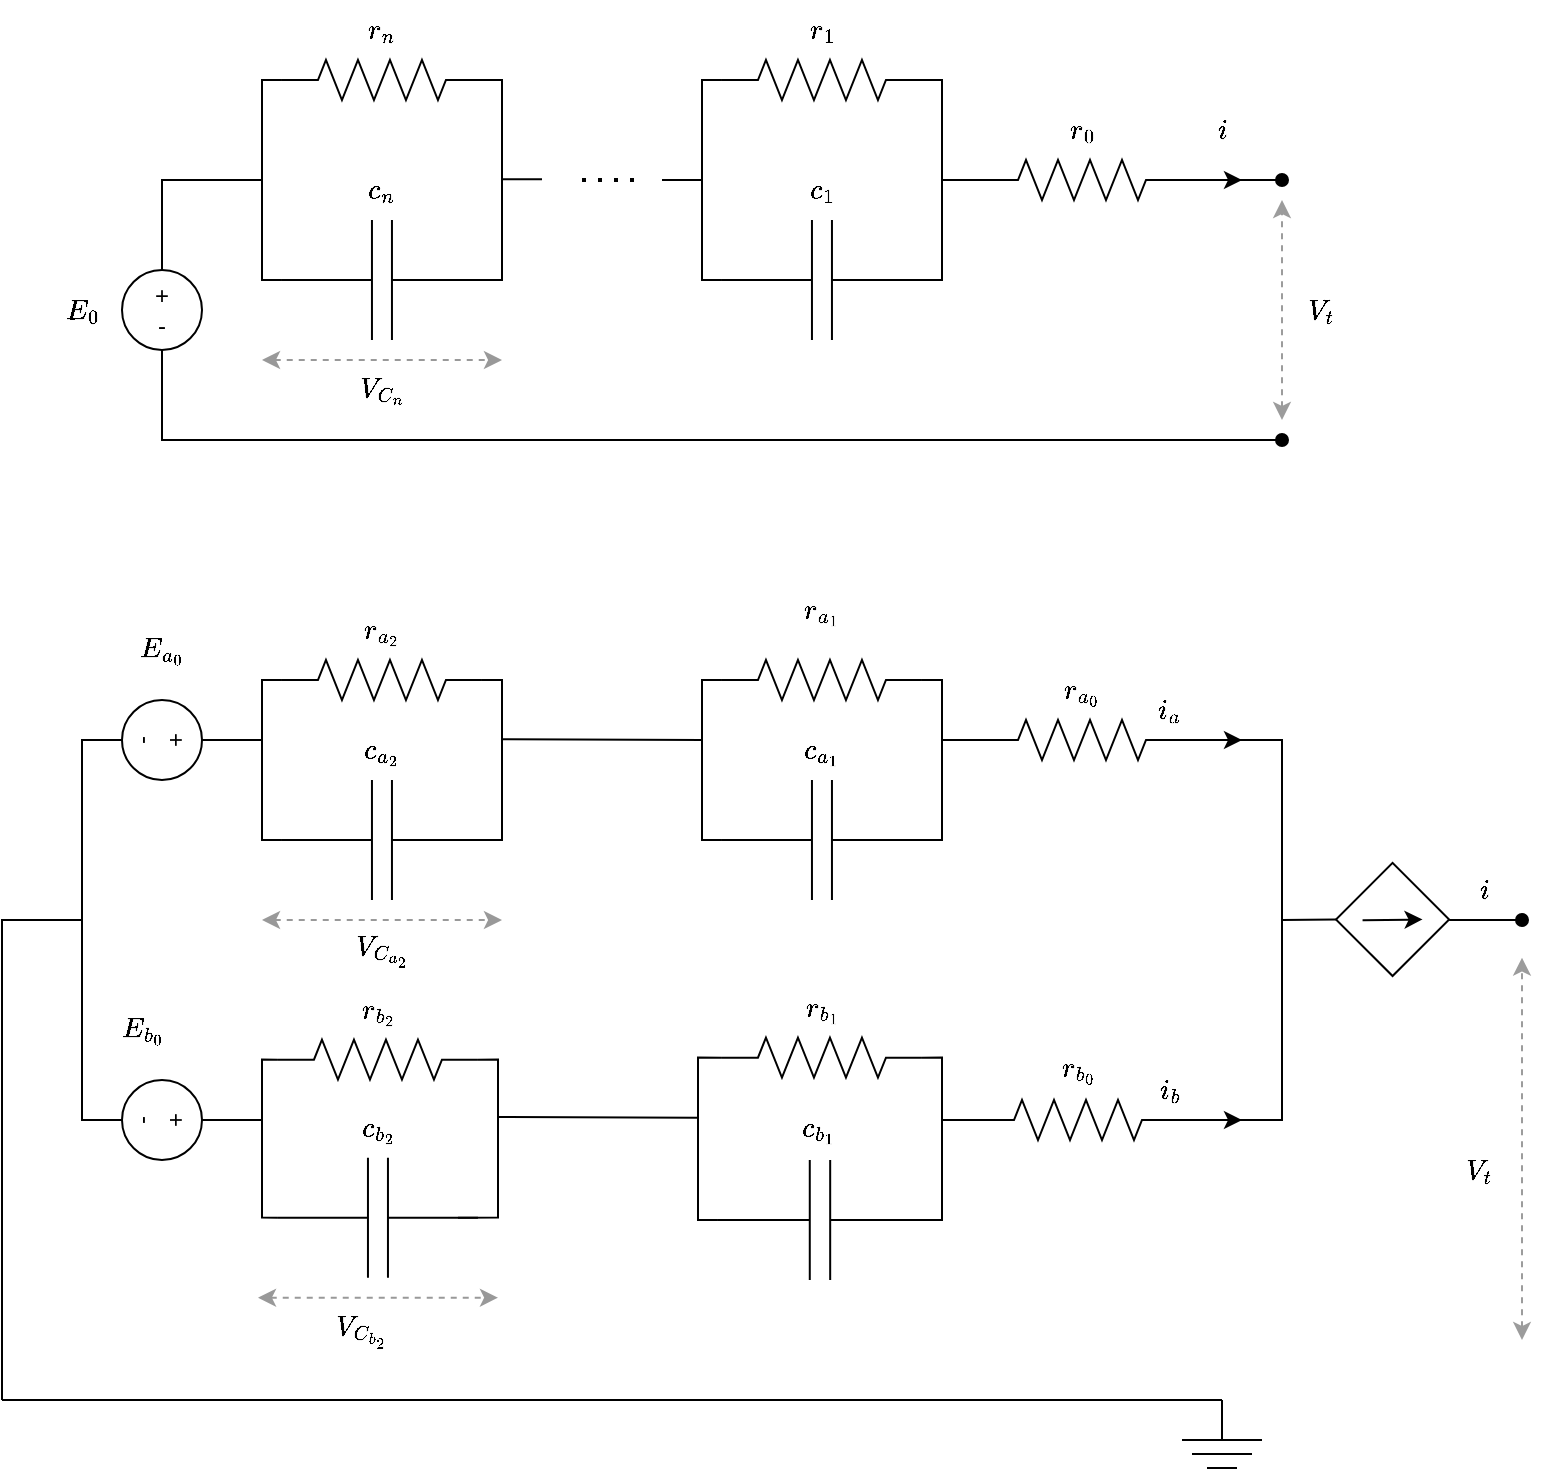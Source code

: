 <mxfile version="26.1.3">
  <diagram name="Page-1" id="DlUGKKBEpujL7akSqH-c">
    <mxGraphModel dx="984" dy="624" grid="1" gridSize="10" guides="1" tooltips="1" connect="1" arrows="1" fold="1" page="1" pageScale="1" pageWidth="850" pageHeight="1100" math="1" shadow="0">
      <root>
        <mxCell id="0" />
        <mxCell id="1" parent="0" />
        <mxCell id="ILipK6pUstItX-LzdFIn-20" style="edgeStyle=orthogonalEdgeStyle;rounded=0;orthogonalLoop=1;jettySize=auto;html=1;exitX=0;exitY=0.5;exitDx=0;exitDy=0;exitPerimeter=0;endArrow=none;startFill=0;" parent="1" source="ILipK6pUstItX-LzdFIn-1" edge="1">
          <mxGeometry relative="1" as="geometry">
            <mxPoint x="510" y="110.14" as="targetPoint" />
          </mxGeometry>
        </mxCell>
        <mxCell id="MSCoQmtM2xvOpEuUudS3-13" style="edgeStyle=orthogonalEdgeStyle;rounded=0;orthogonalLoop=1;jettySize=auto;html=1;exitX=1;exitY=0.5;exitDx=0;exitDy=0;exitPerimeter=0;" parent="1" source="ILipK6pUstItX-LzdFIn-1" edge="1">
          <mxGeometry relative="1" as="geometry">
            <mxPoint x="660.0" y="109.778" as="targetPoint" />
          </mxGeometry>
        </mxCell>
        <mxCell id="ILipK6pUstItX-LzdFIn-1" value="" style="pointerEvents=1;verticalLabelPosition=bottom;shadow=0;dashed=0;align=center;html=1;verticalAlign=top;shape=mxgraph.electrical.resistors.resistor_2;" parent="1" vertex="1">
          <mxGeometry x="530" y="100" width="100" height="20" as="geometry" />
        </mxCell>
        <mxCell id="ILipK6pUstItX-LzdFIn-12" style="edgeStyle=orthogonalEdgeStyle;rounded=0;orthogonalLoop=1;jettySize=auto;html=1;endArrow=none;startFill=0;" parent="1" edge="1">
          <mxGeometry relative="1" as="geometry">
            <mxPoint x="270" y="160.0" as="targetPoint" />
            <mxPoint x="270" y="60" as="sourcePoint" />
            <Array as="points">
              <mxPoint x="290" y="60" />
              <mxPoint x="290" y="160" />
            </Array>
          </mxGeometry>
        </mxCell>
        <mxCell id="ILipK6pUstItX-LzdFIn-2" value="" style="pointerEvents=1;verticalLabelPosition=bottom;shadow=0;dashed=0;align=center;html=1;verticalAlign=top;shape=mxgraph.electrical.resistors.resistor_2;fontStyle=2;direction=west;" parent="1" vertex="1">
          <mxGeometry x="179.98" y="50" width="100" height="20" as="geometry" />
        </mxCell>
        <mxCell id="ILipK6pUstItX-LzdFIn-3" value="" style="pointerEvents=1;verticalLabelPosition=bottom;shadow=0;dashed=0;align=center;html=1;verticalAlign=top;shape=mxgraph.electrical.capacitors.capacitor_1;" parent="1" vertex="1">
          <mxGeometry x="179.98" y="130" width="100" height="60" as="geometry" />
        </mxCell>
        <mxCell id="ILipK6pUstItX-LzdFIn-7" style="edgeStyle=orthogonalEdgeStyle;rounded=0;orthogonalLoop=1;jettySize=auto;html=1;exitX=0;exitY=0.5;exitDx=0;exitDy=0;exitPerimeter=0;entryX=1;entryY=0.5;entryDx=0;entryDy=0;entryPerimeter=0;endArrow=none;startFill=0;" parent="1" source="ILipK6pUstItX-LzdFIn-3" target="ILipK6pUstItX-LzdFIn-2" edge="1">
          <mxGeometry relative="1" as="geometry">
            <Array as="points">
              <mxPoint x="170" y="160" />
              <mxPoint x="170" y="60" />
            </Array>
          </mxGeometry>
        </mxCell>
        <mxCell id="ILipK6pUstItX-LzdFIn-11" value="" style="endArrow=none;dashed=1;html=1;dashPattern=1 3;strokeWidth=2;rounded=0;" parent="1" edge="1">
          <mxGeometry width="50" height="50" relative="1" as="geometry">
            <mxPoint x="330" y="110" as="sourcePoint" />
            <mxPoint x="360" y="110" as="targetPoint" />
          </mxGeometry>
        </mxCell>
        <mxCell id="ILipK6pUstItX-LzdFIn-13" value="" style="endArrow=none;html=1;rounded=0;" parent="1" edge="1">
          <mxGeometry width="50" height="50" relative="1" as="geometry">
            <mxPoint x="290" y="109.65" as="sourcePoint" />
            <mxPoint x="310" y="109.65" as="targetPoint" />
          </mxGeometry>
        </mxCell>
        <mxCell id="ILipK6pUstItX-LzdFIn-14" style="edgeStyle=orthogonalEdgeStyle;rounded=0;orthogonalLoop=1;jettySize=auto;html=1;endArrow=none;startFill=0;" parent="1" edge="1">
          <mxGeometry relative="1" as="geometry">
            <mxPoint x="490" y="160.0" as="targetPoint" />
            <mxPoint x="490" y="60" as="sourcePoint" />
            <Array as="points">
              <mxPoint x="510" y="60" />
              <mxPoint x="510" y="160" />
            </Array>
          </mxGeometry>
        </mxCell>
        <mxCell id="ILipK6pUstItX-LzdFIn-15" value="" style="pointerEvents=1;verticalLabelPosition=bottom;shadow=0;dashed=0;align=center;html=1;verticalAlign=top;shape=mxgraph.electrical.resistors.resistor_2;fontStyle=2;direction=west;" parent="1" vertex="1">
          <mxGeometry x="399.98" y="50" width="100" height="20" as="geometry" />
        </mxCell>
        <mxCell id="ILipK6pUstItX-LzdFIn-16" value="" style="pointerEvents=1;verticalLabelPosition=bottom;shadow=0;dashed=0;align=center;html=1;verticalAlign=top;shape=mxgraph.electrical.capacitors.capacitor_1;" parent="1" vertex="1">
          <mxGeometry x="399.98" y="130" width="100" height="60" as="geometry" />
        </mxCell>
        <mxCell id="ILipK6pUstItX-LzdFIn-17" style="edgeStyle=orthogonalEdgeStyle;rounded=0;orthogonalLoop=1;jettySize=auto;html=1;exitX=0;exitY=0.5;exitDx=0;exitDy=0;exitPerimeter=0;entryX=1;entryY=0.5;entryDx=0;entryDy=0;entryPerimeter=0;endArrow=none;startFill=0;" parent="1" source="ILipK6pUstItX-LzdFIn-16" target="ILipK6pUstItX-LzdFIn-15" edge="1">
          <mxGeometry relative="1" as="geometry">
            <Array as="points">
              <mxPoint x="390" y="160" />
              <mxPoint x="390" y="60" />
            </Array>
          </mxGeometry>
        </mxCell>
        <mxCell id="ILipK6pUstItX-LzdFIn-19" value="" style="endArrow=none;html=1;rounded=0;" parent="1" edge="1">
          <mxGeometry width="50" height="50" relative="1" as="geometry">
            <mxPoint x="370" y="110" as="sourcePoint" />
            <mxPoint x="390" y="110" as="targetPoint" />
          </mxGeometry>
        </mxCell>
        <mxCell id="MSCoQmtM2xvOpEuUudS3-4" value="$$r_n$$" style="text;html=1;align=center;verticalAlign=middle;whiteSpace=wrap;rounded=0;" parent="1" vertex="1">
          <mxGeometry x="199.98" y="20" width="60" height="30" as="geometry" />
        </mxCell>
        <mxCell id="MSCoQmtM2xvOpEuUudS3-5" value="$$c_n$$" style="text;html=1;align=center;verticalAlign=middle;whiteSpace=wrap;rounded=0;" parent="1" vertex="1">
          <mxGeometry x="199.98" y="100" width="60" height="30" as="geometry" />
        </mxCell>
        <mxCell id="MSCoQmtM2xvOpEuUudS3-6" value="$$r_1$$" style="text;html=1;align=center;verticalAlign=middle;whiteSpace=wrap;rounded=0;" parent="1" vertex="1">
          <mxGeometry x="419.98" y="20" width="60" height="30" as="geometry" />
        </mxCell>
        <mxCell id="MSCoQmtM2xvOpEuUudS3-7" value="$$c_1$$" style="text;html=1;align=center;verticalAlign=middle;whiteSpace=wrap;rounded=0;" parent="1" vertex="1">
          <mxGeometry x="419.98" y="100" width="60" height="30" as="geometry" />
        </mxCell>
        <mxCell id="MSCoQmtM2xvOpEuUudS3-8" value="$$r_0$$" style="text;html=1;align=center;verticalAlign=middle;whiteSpace=wrap;rounded=0;" parent="1" vertex="1">
          <mxGeometry x="550" y="70" width="60" height="30" as="geometry" />
        </mxCell>
        <mxCell id="MSCoQmtM2xvOpEuUudS3-9" style="rounded=0;orthogonalLoop=1;jettySize=auto;html=1;endArrow=none;startFill=1;entryX=1;entryY=0.5;entryDx=0;entryDy=0;entryPerimeter=0;startArrow=oval;" parent="1" target="ILipK6pUstItX-LzdFIn-1" edge="1">
          <mxGeometry relative="1" as="geometry">
            <mxPoint x="520" y="120.14" as="targetPoint" />
            <mxPoint x="680" y="110" as="sourcePoint" />
          </mxGeometry>
        </mxCell>
        <mxCell id="MSCoQmtM2xvOpEuUudS3-10" value="" style="endArrow=oval;html=1;rounded=0;endFill=1;exitX=0.5;exitY=1;exitDx=0;exitDy=0;" parent="1" source="MSCoQmtM2xvOpEuUudS3-16" edge="1">
          <mxGeometry width="50" height="50" relative="1" as="geometry">
            <mxPoint x="120" y="200" as="sourcePoint" />
            <mxPoint x="680" y="240" as="targetPoint" />
            <Array as="points">
              <mxPoint x="120" y="210" />
              <mxPoint x="120" y="240" />
              <mxPoint x="150" y="240" />
            </Array>
          </mxGeometry>
        </mxCell>
        <mxCell id="MSCoQmtM2xvOpEuUudS3-11" value="" style="endArrow=classic;startArrow=classic;html=1;rounded=0;dashed=1;strokeColor=#9C9C9C;" parent="1" edge="1">
          <mxGeometry width="50" height="50" relative="1" as="geometry">
            <mxPoint x="680" y="230" as="sourcePoint" />
            <mxPoint x="680" y="120" as="targetPoint" />
          </mxGeometry>
        </mxCell>
        <mxCell id="MSCoQmtM2xvOpEuUudS3-12" value="$$V_t$$" style="text;html=1;align=center;verticalAlign=middle;whiteSpace=wrap;rounded=0;" parent="1" vertex="1">
          <mxGeometry x="670" y="160" width="60" height="30" as="geometry" />
        </mxCell>
        <mxCell id="MSCoQmtM2xvOpEuUudS3-14" value="$$i$$" style="text;html=1;align=center;verticalAlign=middle;whiteSpace=wrap;rounded=0;" parent="1" vertex="1">
          <mxGeometry x="620" y="70" width="60" height="30" as="geometry" />
        </mxCell>
        <mxCell id="MSCoQmtM2xvOpEuUudS3-17" style="edgeStyle=orthogonalEdgeStyle;rounded=0;orthogonalLoop=1;jettySize=auto;html=1;exitX=0.5;exitY=0;exitDx=0;exitDy=0;endArrow=none;startFill=0;" parent="1" source="MSCoQmtM2xvOpEuUudS3-16" edge="1">
          <mxGeometry relative="1" as="geometry">
            <mxPoint x="170" y="110" as="targetPoint" />
            <Array as="points">
              <mxPoint x="120" y="110" />
              <mxPoint x="170" y="110" />
            </Array>
          </mxGeometry>
        </mxCell>
        <mxCell id="MSCoQmtM2xvOpEuUudS3-16" value="+&lt;div&gt;-&lt;/div&gt;" style="ellipse;whiteSpace=wrap;html=1;aspect=fixed;fillColor=none;" parent="1" vertex="1">
          <mxGeometry x="100" y="155" width="40" height="40" as="geometry" />
        </mxCell>
        <mxCell id="MSCoQmtM2xvOpEuUudS3-18" value="$$E_0$$" style="text;html=1;align=center;verticalAlign=middle;whiteSpace=wrap;rounded=0;" parent="1" vertex="1">
          <mxGeometry x="50.0" y="160" width="60" height="30" as="geometry" />
        </mxCell>
        <mxCell id="MSCoQmtM2xvOpEuUudS3-19" value="" style="endArrow=classic;startArrow=classic;html=1;rounded=0;strokeColor=#999999;dashed=1;" parent="1" edge="1">
          <mxGeometry width="50" height="50" relative="1" as="geometry">
            <mxPoint x="170" y="200" as="sourcePoint" />
            <mxPoint x="290" y="200" as="targetPoint" />
          </mxGeometry>
        </mxCell>
        <mxCell id="MSCoQmtM2xvOpEuUudS3-20" value="$$V_{C_n}$$" style="text;html=1;align=center;verticalAlign=middle;whiteSpace=wrap;rounded=0;" parent="1" vertex="1">
          <mxGeometry x="199.98" y="200" width="60" height="30" as="geometry" />
        </mxCell>
        <mxCell id="lmwsKECggC40sytSbWI2-1" style="edgeStyle=orthogonalEdgeStyle;rounded=0;orthogonalLoop=1;jettySize=auto;html=1;exitX=0;exitY=0.5;exitDx=0;exitDy=0;exitPerimeter=0;endArrow=none;startFill=0;" edge="1" parent="1" source="lmwsKECggC40sytSbWI2-3">
          <mxGeometry relative="1" as="geometry">
            <mxPoint x="510" y="390.14" as="targetPoint" />
          </mxGeometry>
        </mxCell>
        <mxCell id="lmwsKECggC40sytSbWI2-2" style="edgeStyle=orthogonalEdgeStyle;rounded=0;orthogonalLoop=1;jettySize=auto;html=1;exitX=1;exitY=0.5;exitDx=0;exitDy=0;exitPerimeter=0;" edge="1" parent="1" source="lmwsKECggC40sytSbWI2-3">
          <mxGeometry relative="1" as="geometry">
            <mxPoint x="660.0" y="389.778" as="targetPoint" />
          </mxGeometry>
        </mxCell>
        <mxCell id="lmwsKECggC40sytSbWI2-3" value="" style="pointerEvents=1;verticalLabelPosition=bottom;shadow=0;dashed=0;align=center;html=1;verticalAlign=top;shape=mxgraph.electrical.resistors.resistor_2;" vertex="1" parent="1">
          <mxGeometry x="530" y="380" width="100" height="20" as="geometry" />
        </mxCell>
        <mxCell id="lmwsKECggC40sytSbWI2-4" style="edgeStyle=orthogonalEdgeStyle;rounded=0;orthogonalLoop=1;jettySize=auto;html=1;endArrow=none;startFill=0;exitX=0;exitY=0.5;exitDx=0;exitDy=0;exitPerimeter=0;" edge="1" parent="1" source="lmwsKECggC40sytSbWI2-5">
          <mxGeometry relative="1" as="geometry">
            <mxPoint x="270" y="440.0" as="targetPoint" />
            <mxPoint x="270" y="340" as="sourcePoint" />
            <Array as="points">
              <mxPoint x="290" y="360" />
              <mxPoint x="290" y="440" />
            </Array>
          </mxGeometry>
        </mxCell>
        <mxCell id="lmwsKECggC40sytSbWI2-5" value="" style="pointerEvents=1;verticalLabelPosition=bottom;shadow=0;dashed=0;align=center;html=1;verticalAlign=top;shape=mxgraph.electrical.resistors.resistor_2;fontStyle=2;direction=west;" vertex="1" parent="1">
          <mxGeometry x="179.98" y="350" width="100" height="20" as="geometry" />
        </mxCell>
        <mxCell id="lmwsKECggC40sytSbWI2-6" value="" style="pointerEvents=1;verticalLabelPosition=bottom;shadow=0;dashed=0;align=center;html=1;verticalAlign=top;shape=mxgraph.electrical.capacitors.capacitor_1;" vertex="1" parent="1">
          <mxGeometry x="179.98" y="410" width="100" height="60" as="geometry" />
        </mxCell>
        <mxCell id="lmwsKECggC40sytSbWI2-7" style="edgeStyle=orthogonalEdgeStyle;rounded=0;orthogonalLoop=1;jettySize=auto;html=1;exitX=0;exitY=0.5;exitDx=0;exitDy=0;exitPerimeter=0;entryX=1;entryY=0.5;entryDx=0;entryDy=0;entryPerimeter=0;endArrow=none;startFill=0;" edge="1" parent="1" source="lmwsKECggC40sytSbWI2-6" target="lmwsKECggC40sytSbWI2-5">
          <mxGeometry relative="1" as="geometry">
            <Array as="points">
              <mxPoint x="170" y="440" />
              <mxPoint x="170" y="360" />
            </Array>
          </mxGeometry>
        </mxCell>
        <mxCell id="lmwsKECggC40sytSbWI2-9" value="" style="endArrow=none;html=1;rounded=0;" edge="1" parent="1">
          <mxGeometry width="50" height="50" relative="1" as="geometry">
            <mxPoint x="290" y="389.65" as="sourcePoint" />
            <mxPoint x="390" y="390" as="targetPoint" />
          </mxGeometry>
        </mxCell>
        <mxCell id="lmwsKECggC40sytSbWI2-10" style="edgeStyle=orthogonalEdgeStyle;rounded=0;orthogonalLoop=1;jettySize=auto;html=1;endArrow=none;startFill=0;" edge="1" parent="1">
          <mxGeometry relative="1" as="geometry">
            <mxPoint x="490" y="440.0" as="targetPoint" />
            <mxPoint x="500" y="360" as="sourcePoint" />
            <Array as="points">
              <mxPoint x="510" y="360" />
              <mxPoint x="510" y="440" />
            </Array>
          </mxGeometry>
        </mxCell>
        <mxCell id="lmwsKECggC40sytSbWI2-11" value="" style="pointerEvents=1;verticalLabelPosition=bottom;shadow=0;dashed=0;align=center;html=1;verticalAlign=top;shape=mxgraph.electrical.resistors.resistor_2;fontStyle=2;direction=west;" vertex="1" parent="1">
          <mxGeometry x="399.98" y="350" width="100" height="20" as="geometry" />
        </mxCell>
        <mxCell id="lmwsKECggC40sytSbWI2-12" value="" style="pointerEvents=1;verticalLabelPosition=bottom;shadow=0;dashed=0;align=center;html=1;verticalAlign=top;shape=mxgraph.electrical.capacitors.capacitor_1;" vertex="1" parent="1">
          <mxGeometry x="399.98" y="410" width="100" height="60" as="geometry" />
        </mxCell>
        <mxCell id="lmwsKECggC40sytSbWI2-13" style="edgeStyle=orthogonalEdgeStyle;rounded=0;orthogonalLoop=1;jettySize=auto;html=1;exitX=0;exitY=0.5;exitDx=0;exitDy=0;exitPerimeter=0;entryX=1;entryY=0.5;entryDx=0;entryDy=0;entryPerimeter=0;endArrow=none;startFill=0;" edge="1" parent="1" source="lmwsKECggC40sytSbWI2-12" target="lmwsKECggC40sytSbWI2-11">
          <mxGeometry relative="1" as="geometry">
            <Array as="points">
              <mxPoint x="390" y="440" />
              <mxPoint x="390" y="360" />
            </Array>
          </mxGeometry>
        </mxCell>
        <mxCell id="lmwsKECggC40sytSbWI2-15" value="$$r_{a_2}$$" style="text;html=1;align=center;verticalAlign=middle;whiteSpace=wrap;rounded=0;" vertex="1" parent="1">
          <mxGeometry x="199.98" y="320" width="60" height="30" as="geometry" />
        </mxCell>
        <mxCell id="lmwsKECggC40sytSbWI2-16" value="$$c_{a_2}$$" style="text;html=1;align=center;verticalAlign=middle;whiteSpace=wrap;rounded=0;" vertex="1" parent="1">
          <mxGeometry x="199.98" y="380" width="60" height="30" as="geometry" />
        </mxCell>
        <mxCell id="lmwsKECggC40sytSbWI2-17" value="$$r_{a_1}$$" style="text;html=1;align=center;verticalAlign=middle;whiteSpace=wrap;rounded=0;" vertex="1" parent="1">
          <mxGeometry x="419.98" y="310" width="60" height="30" as="geometry" />
        </mxCell>
        <mxCell id="lmwsKECggC40sytSbWI2-18" value="$$c_{a_1}$$" style="text;html=1;align=center;verticalAlign=middle;whiteSpace=wrap;rounded=0;" vertex="1" parent="1">
          <mxGeometry x="419.98" y="380" width="60" height="30" as="geometry" />
        </mxCell>
        <mxCell id="lmwsKECggC40sytSbWI2-19" value="$$r_{a_0}$$" style="text;html=1;align=center;verticalAlign=middle;whiteSpace=wrap;rounded=0;" vertex="1" parent="1">
          <mxGeometry x="550" y="350" width="60" height="30" as="geometry" />
        </mxCell>
        <mxCell id="lmwsKECggC40sytSbWI2-20" style="rounded=0;orthogonalLoop=1;jettySize=auto;html=1;endArrow=none;startFill=1;entryX=1;entryY=0.5;entryDx=0;entryDy=0;entryPerimeter=0;startArrow=oval;" edge="1" parent="1">
          <mxGeometry relative="1" as="geometry">
            <mxPoint x="763.56" y="480" as="targetPoint" />
            <mxPoint x="800" y="480" as="sourcePoint" />
          </mxGeometry>
        </mxCell>
        <mxCell id="lmwsKECggC40sytSbWI2-22" value="" style="endArrow=classic;startArrow=classic;html=1;rounded=0;dashed=1;strokeColor=#9C9C9C;" edge="1" parent="1">
          <mxGeometry width="50" height="50" relative="1" as="geometry">
            <mxPoint x="800" y="690" as="sourcePoint" />
            <mxPoint x="800" y="498.82" as="targetPoint" />
          </mxGeometry>
        </mxCell>
        <mxCell id="lmwsKECggC40sytSbWI2-23" value="$$V_t$$" style="text;html=1;align=center;verticalAlign=middle;whiteSpace=wrap;rounded=0;" vertex="1" parent="1">
          <mxGeometry x="763.56" y="590" width="30" height="30" as="geometry" />
        </mxCell>
        <mxCell id="lmwsKECggC40sytSbWI2-24" value="$$i_a$$" style="text;html=1;align=center;verticalAlign=middle;whiteSpace=wrap;rounded=0;" vertex="1" parent="1">
          <mxGeometry x="608" y="360" width="32" height="30" as="geometry" />
        </mxCell>
        <mxCell id="lmwsKECggC40sytSbWI2-30" style="edgeStyle=orthogonalEdgeStyle;rounded=0;orthogonalLoop=1;jettySize=auto;html=1;exitX=0;exitY=0.5;exitDx=0;exitDy=0;endArrow=none;startFill=0;" edge="1" parent="1" source="lmwsKECggC40sytSbWI2-26">
          <mxGeometry relative="1" as="geometry">
            <mxPoint x="170" y="390" as="targetPoint" />
          </mxGeometry>
        </mxCell>
        <mxCell id="lmwsKECggC40sytSbWI2-68" style="edgeStyle=orthogonalEdgeStyle;rounded=0;orthogonalLoop=1;jettySize=auto;html=1;exitX=1;exitY=0.5;exitDx=0;exitDy=0;entryX=1;entryY=0.5;entryDx=0;entryDy=0;endArrow=none;startFill=0;" edge="1" parent="1" source="lmwsKECggC40sytSbWI2-26" target="lmwsKECggC40sytSbWI2-31">
          <mxGeometry relative="1" as="geometry" />
        </mxCell>
        <mxCell id="lmwsKECggC40sytSbWI2-26" value="+&lt;div&gt;-&lt;/div&gt;" style="ellipse;whiteSpace=wrap;html=1;aspect=fixed;fillColor=none;rotation=90;direction=south;" vertex="1" parent="1">
          <mxGeometry x="100" y="370" width="40" height="40" as="geometry" />
        </mxCell>
        <mxCell id="lmwsKECggC40sytSbWI2-27" value="$$E_{a_0}$$" style="text;html=1;align=center;verticalAlign=middle;whiteSpace=wrap;rounded=0;" vertex="1" parent="1">
          <mxGeometry x="90.0" y="330" width="60" height="30" as="geometry" />
        </mxCell>
        <mxCell id="lmwsKECggC40sytSbWI2-28" value="" style="endArrow=classic;startArrow=classic;html=1;rounded=0;strokeColor=#999999;dashed=1;" edge="1" parent="1">
          <mxGeometry width="50" height="50" relative="1" as="geometry">
            <mxPoint x="170" y="480" as="sourcePoint" />
            <mxPoint x="290" y="480" as="targetPoint" />
          </mxGeometry>
        </mxCell>
        <mxCell id="lmwsKECggC40sytSbWI2-29" value="$$V_{C_{a_2}}$$" style="text;html=1;align=center;verticalAlign=middle;whiteSpace=wrap;rounded=0;" vertex="1" parent="1">
          <mxGeometry x="199.98" y="480" width="60" height="30" as="geometry" />
        </mxCell>
        <mxCell id="lmwsKECggC40sytSbWI2-67" style="edgeStyle=orthogonalEdgeStyle;rounded=0;orthogonalLoop=1;jettySize=auto;html=1;exitX=0;exitY=0.5;exitDx=0;exitDy=0;endArrow=none;startFill=0;" edge="1" parent="1" source="lmwsKECggC40sytSbWI2-31">
          <mxGeometry relative="1" as="geometry">
            <mxPoint x="170" y="580.118" as="targetPoint" />
          </mxGeometry>
        </mxCell>
        <mxCell id="lmwsKECggC40sytSbWI2-31" value="+&lt;div&gt;-&lt;/div&gt;" style="ellipse;whiteSpace=wrap;html=1;aspect=fixed;fillColor=none;rotation=90;direction=south;" vertex="1" parent="1">
          <mxGeometry x="100" y="560" width="40" height="40" as="geometry" />
        </mxCell>
        <mxCell id="lmwsKECggC40sytSbWI2-49" style="edgeStyle=orthogonalEdgeStyle;rounded=0;orthogonalLoop=1;jettySize=auto;html=1;exitX=0;exitY=0.5;exitDx=0;exitDy=0;exitPerimeter=0;endArrow=none;startFill=0;" edge="1" parent="1" source="lmwsKECggC40sytSbWI2-51">
          <mxGeometry relative="1" as="geometry">
            <mxPoint x="510" y="580" as="targetPoint" />
          </mxGeometry>
        </mxCell>
        <mxCell id="lmwsKECggC40sytSbWI2-74" style="edgeStyle=orthogonalEdgeStyle;rounded=0;orthogonalLoop=1;jettySize=auto;html=1;exitX=1;exitY=0.5;exitDx=0;exitDy=0;exitPerimeter=0;" edge="1" parent="1" source="lmwsKECggC40sytSbWI2-51">
          <mxGeometry relative="1" as="geometry">
            <mxPoint x="660" y="580" as="targetPoint" />
          </mxGeometry>
        </mxCell>
        <mxCell id="lmwsKECggC40sytSbWI2-51" value="" style="pointerEvents=1;verticalLabelPosition=bottom;shadow=0;dashed=0;align=center;html=1;verticalAlign=top;shape=mxgraph.electrical.resistors.resistor_2;" vertex="1" parent="1">
          <mxGeometry x="528" y="570" width="100" height="20" as="geometry" />
        </mxCell>
        <mxCell id="lmwsKECggC40sytSbWI2-52" style="edgeStyle=orthogonalEdgeStyle;rounded=0;orthogonalLoop=1;jettySize=auto;html=1;endArrow=none;startFill=0;exitX=0;exitY=0.5;exitDx=0;exitDy=0;exitPerimeter=0;" edge="1" parent="1" source="lmwsKECggC40sytSbWI2-53">
          <mxGeometry relative="1" as="geometry">
            <mxPoint x="268" y="628.82" as="targetPoint" />
            <mxPoint x="268" y="528.82" as="sourcePoint" />
            <Array as="points">
              <mxPoint x="288" y="549" />
              <mxPoint x="288" y="629" />
            </Array>
          </mxGeometry>
        </mxCell>
        <mxCell id="lmwsKECggC40sytSbWI2-53" value="" style="pointerEvents=1;verticalLabelPosition=bottom;shadow=0;dashed=0;align=center;html=1;verticalAlign=top;shape=mxgraph.electrical.resistors.resistor_2;fontStyle=2;direction=west;" vertex="1" parent="1">
          <mxGeometry x="177.98" y="539.82" width="100" height="20" as="geometry" />
        </mxCell>
        <mxCell id="lmwsKECggC40sytSbWI2-54" value="" style="pointerEvents=1;verticalLabelPosition=bottom;shadow=0;dashed=0;align=center;html=1;verticalAlign=top;shape=mxgraph.electrical.capacitors.capacitor_1;" vertex="1" parent="1">
          <mxGeometry x="177.98" y="598.82" width="100" height="60" as="geometry" />
        </mxCell>
        <mxCell id="lmwsKECggC40sytSbWI2-55" style="edgeStyle=orthogonalEdgeStyle;rounded=0;orthogonalLoop=1;jettySize=auto;html=1;exitX=0;exitY=0.5;exitDx=0;exitDy=0;exitPerimeter=0;entryX=1;entryY=0.5;entryDx=0;entryDy=0;entryPerimeter=0;endArrow=none;startFill=0;" edge="1" parent="1" source="lmwsKECggC40sytSbWI2-54" target="lmwsKECggC40sytSbWI2-53">
          <mxGeometry relative="1" as="geometry">
            <Array as="points">
              <mxPoint x="170" y="629" />
              <mxPoint x="170" y="550" />
            </Array>
          </mxGeometry>
        </mxCell>
        <mxCell id="lmwsKECggC40sytSbWI2-56" value="" style="endArrow=none;html=1;rounded=0;" edge="1" parent="1">
          <mxGeometry width="50" height="50" relative="1" as="geometry">
            <mxPoint x="288" y="578.47" as="sourcePoint" />
            <mxPoint x="388" y="578.82" as="targetPoint" />
          </mxGeometry>
        </mxCell>
        <mxCell id="lmwsKECggC40sytSbWI2-58" value="" style="pointerEvents=1;verticalLabelPosition=bottom;shadow=0;dashed=0;align=center;html=1;verticalAlign=top;shape=mxgraph.electrical.resistors.resistor_2;fontStyle=2;direction=west;" vertex="1" parent="1">
          <mxGeometry x="399.98" y="538.82" width="100" height="20" as="geometry" />
        </mxCell>
        <mxCell id="lmwsKECggC40sytSbWI2-59" value="" style="pointerEvents=1;verticalLabelPosition=bottom;shadow=0;dashed=0;align=center;html=1;verticalAlign=top;shape=mxgraph.electrical.capacitors.capacitor_1;" vertex="1" parent="1">
          <mxGeometry x="397.98" y="600" width="102.02" height="60" as="geometry" />
        </mxCell>
        <mxCell id="lmwsKECggC40sytSbWI2-60" style="edgeStyle=orthogonalEdgeStyle;rounded=0;orthogonalLoop=1;jettySize=auto;html=1;exitX=0;exitY=0.5;exitDx=0;exitDy=0;exitPerimeter=0;entryX=1;entryY=0.5;entryDx=0;entryDy=0;entryPerimeter=0;endArrow=none;startFill=0;" edge="1" parent="1" source="lmwsKECggC40sytSbWI2-59" target="lmwsKECggC40sytSbWI2-58">
          <mxGeometry relative="1" as="geometry">
            <Array as="points">
              <mxPoint x="388" y="630" />
              <mxPoint x="388" y="549" />
            </Array>
          </mxGeometry>
        </mxCell>
        <mxCell id="lmwsKECggC40sytSbWI2-61" value="$$c_{b_2}$$" style="text;html=1;align=center;verticalAlign=middle;whiteSpace=wrap;rounded=0;" vertex="1" parent="1">
          <mxGeometry x="197.98" y="568.82" width="60" height="30" as="geometry" />
        </mxCell>
        <mxCell id="lmwsKECggC40sytSbWI2-62" value="$$c_{b_1}$$" style="text;html=1;align=center;verticalAlign=middle;whiteSpace=wrap;rounded=0;" vertex="1" parent="1">
          <mxGeometry x="417.98" y="568.82" width="60" height="30" as="geometry" />
        </mxCell>
        <mxCell id="lmwsKECggC40sytSbWI2-63" value="$$r_{b_0}$$" style="text;html=1;align=center;verticalAlign=middle;whiteSpace=wrap;rounded=0;" vertex="1" parent="1">
          <mxGeometry x="548" y="538.82" width="60" height="30" as="geometry" />
        </mxCell>
        <mxCell id="lmwsKECggC40sytSbWI2-64" value="" style="endArrow=classic;startArrow=classic;html=1;rounded=0;strokeColor=#999999;dashed=1;" edge="1" parent="1">
          <mxGeometry width="50" height="50" relative="1" as="geometry">
            <mxPoint x="168" y="668.82" as="sourcePoint" />
            <mxPoint x="288" y="668.82" as="targetPoint" />
          </mxGeometry>
        </mxCell>
        <mxCell id="lmwsKECggC40sytSbWI2-65" value="$$V_{C_{b_2}}$$" style="text;html=1;align=center;verticalAlign=middle;whiteSpace=wrap;rounded=0;" vertex="1" parent="1">
          <mxGeometry x="189.98" y="670" width="60" height="30" as="geometry" />
        </mxCell>
        <mxCell id="lmwsKECggC40sytSbWI2-69" value="$$E_{b_0}$$" style="text;html=1;align=center;verticalAlign=middle;whiteSpace=wrap;rounded=0;" vertex="1" parent="1">
          <mxGeometry x="80.0" y="520" width="60" height="30" as="geometry" />
        </mxCell>
        <mxCell id="lmwsKECggC40sytSbWI2-71" style="edgeStyle=orthogonalEdgeStyle;rounded=0;orthogonalLoop=1;jettySize=auto;html=1;exitX=0;exitY=0.5;exitDx=0;exitDy=0;exitPerimeter=0;endArrow=none;startFill=0;" edge="1" parent="1" source="lmwsKECggC40sytSbWI2-58">
          <mxGeometry relative="1" as="geometry">
            <mxPoint x="500" y="630" as="targetPoint" />
            <Array as="points">
              <mxPoint x="510" y="549" />
              <mxPoint x="510" y="630" />
            </Array>
          </mxGeometry>
        </mxCell>
        <mxCell id="lmwsKECggC40sytSbWI2-72" value="$$r_{b_2}$$" style="text;html=1;align=center;verticalAlign=middle;whiteSpace=wrap;rounded=0;" vertex="1" parent="1">
          <mxGeometry x="197.98" y="510" width="60" height="30" as="geometry" />
        </mxCell>
        <mxCell id="lmwsKECggC40sytSbWI2-73" value="$$r_{b_1}$$" style="text;html=1;align=center;verticalAlign=middle;whiteSpace=wrap;rounded=0;" vertex="1" parent="1">
          <mxGeometry x="419.98" y="508.82" width="60" height="30" as="geometry" />
        </mxCell>
        <mxCell id="lmwsKECggC40sytSbWI2-75" value="$$i_b$$" style="text;html=1;align=center;verticalAlign=middle;whiteSpace=wrap;rounded=0;" vertex="1" parent="1">
          <mxGeometry x="608" y="550" width="32" height="30" as="geometry" />
        </mxCell>
        <mxCell id="lmwsKECggC40sytSbWI2-76" value="" style="endArrow=none;html=1;rounded=0;entryX=1;entryY=1;entryDx=0;entryDy=0;exitX=1;exitY=1;exitDx=0;exitDy=0;" edge="1" parent="1" source="lmwsKECggC40sytSbWI2-75" target="lmwsKECggC40sytSbWI2-24">
          <mxGeometry width="50" height="50" relative="1" as="geometry">
            <mxPoint x="718" y="580" as="sourcePoint" />
            <mxPoint x="710" y="390" as="targetPoint" />
            <Array as="points">
              <mxPoint x="680" y="580" />
              <mxPoint x="680" y="480" />
              <mxPoint x="680" y="390" />
            </Array>
          </mxGeometry>
        </mxCell>
        <mxCell id="lmwsKECggC40sytSbWI2-78" value="" style="endArrow=none;html=1;rounded=0;" edge="1" parent="1">
          <mxGeometry width="50" height="50" relative="1" as="geometry">
            <mxPoint x="40" y="720" as="sourcePoint" />
            <mxPoint x="80" y="480" as="targetPoint" />
            <Array as="points">
              <mxPoint x="40" y="480" />
            </Array>
          </mxGeometry>
        </mxCell>
        <mxCell id="lmwsKECggC40sytSbWI2-79" value="" style="endArrow=none;html=1;rounded=0;" edge="1" parent="1">
          <mxGeometry width="50" height="50" relative="1" as="geometry">
            <mxPoint x="40" y="720" as="sourcePoint" />
            <mxPoint x="650" y="720" as="targetPoint" />
          </mxGeometry>
        </mxCell>
        <mxCell id="lmwsKECggC40sytSbWI2-80" style="rounded=0;orthogonalLoop=1;jettySize=auto;html=1;endArrow=none;startFill=0;startArrow=none;" edge="1" parent="1">
          <mxGeometry relative="1" as="geometry">
            <mxPoint x="650" y="720" as="targetPoint" />
            <mxPoint x="650" y="740" as="sourcePoint" />
          </mxGeometry>
        </mxCell>
        <mxCell id="lmwsKECggC40sytSbWI2-83" value="" style="group" vertex="1" connectable="0" parent="1">
          <mxGeometry x="630" y="740" width="40" height="14" as="geometry" />
        </mxCell>
        <mxCell id="lmwsKECggC40sytSbWI2-66" style="rounded=0;orthogonalLoop=1;jettySize=auto;html=1;endArrow=none;startFill=0;startArrow=none;" edge="1" parent="lmwsKECggC40sytSbWI2-83">
          <mxGeometry relative="1" as="geometry">
            <mxPoint as="targetPoint" />
            <mxPoint x="40" as="sourcePoint" />
          </mxGeometry>
        </mxCell>
        <mxCell id="lmwsKECggC40sytSbWI2-81" style="rounded=0;orthogonalLoop=1;jettySize=auto;html=1;endArrow=none;startFill=0;startArrow=none;" edge="1" parent="lmwsKECggC40sytSbWI2-83">
          <mxGeometry relative="1" as="geometry">
            <mxPoint x="5" y="7" as="targetPoint" />
            <mxPoint x="35" y="7" as="sourcePoint" />
          </mxGeometry>
        </mxCell>
        <mxCell id="lmwsKECggC40sytSbWI2-82" style="rounded=0;orthogonalLoop=1;jettySize=auto;html=1;endArrow=none;startFill=0;startArrow=none;" edge="1" parent="lmwsKECggC40sytSbWI2-83">
          <mxGeometry relative="1" as="geometry">
            <mxPoint x="12.5" y="14" as="targetPoint" />
            <mxPoint x="27.5" y="14" as="sourcePoint" />
          </mxGeometry>
        </mxCell>
        <mxCell id="lmwsKECggC40sytSbWI2-85" value="" style="group" vertex="1" connectable="0" parent="1">
          <mxGeometry x="706.996" y="451.436" width="56.569" height="56.569" as="geometry" />
        </mxCell>
        <mxCell id="lmwsKECggC40sytSbWI2-77" value="" style="whiteSpace=wrap;html=1;aspect=fixed;rotation=45;" vertex="1" parent="lmwsKECggC40sytSbWI2-85">
          <mxGeometry x="8.284" y="8.284" width="40" height="40" as="geometry" />
        </mxCell>
        <mxCell id="lmwsKECggC40sytSbWI2-84" value="" style="endArrow=classic;html=1;rounded=0;" edge="1" parent="lmwsKECggC40sytSbWI2-85">
          <mxGeometry width="50" height="50" relative="1" as="geometry">
            <mxPoint x="13.284" y="28.724" as="sourcePoint" />
            <mxPoint x="43.284" y="28.284" as="targetPoint" />
          </mxGeometry>
        </mxCell>
        <mxCell id="lmwsKECggC40sytSbWI2-86" value="" style="endArrow=none;html=1;rounded=0;entryX=0;entryY=1;entryDx=0;entryDy=0;" edge="1" parent="1" target="lmwsKECggC40sytSbWI2-77">
          <mxGeometry width="50" height="50" relative="1" as="geometry">
            <mxPoint x="680" y="480" as="sourcePoint" />
            <mxPoint x="710" y="490" as="targetPoint" />
          </mxGeometry>
        </mxCell>
        <mxCell id="lmwsKECggC40sytSbWI2-87" value="$$i$$" style="text;html=1;align=center;verticalAlign=middle;whiteSpace=wrap;rounded=0;" vertex="1" parent="1">
          <mxGeometry x="765" y="450" width="32" height="30" as="geometry" />
        </mxCell>
      </root>
    </mxGraphModel>
  </diagram>
</mxfile>
